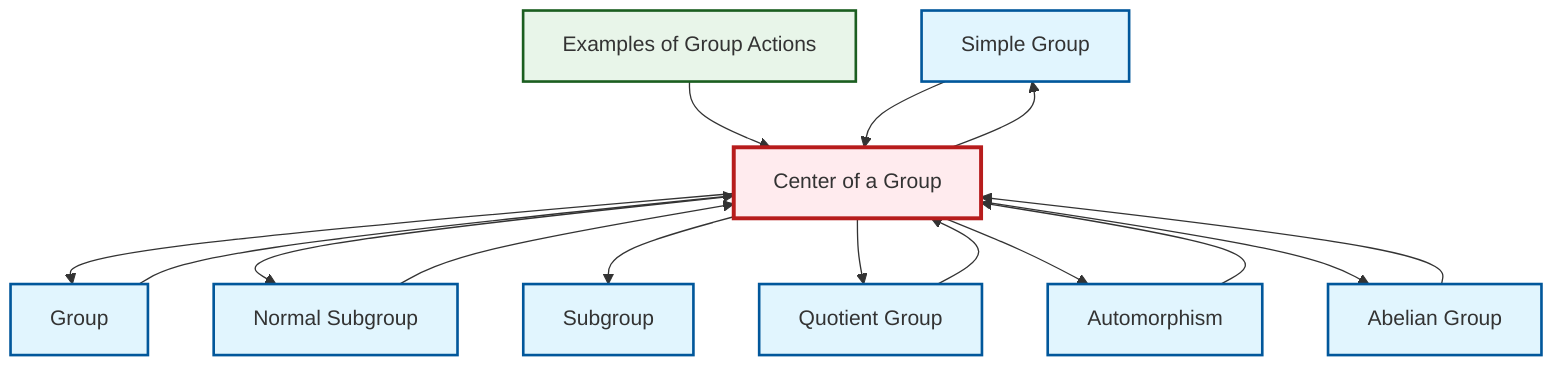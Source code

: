 graph TD
    classDef definition fill:#e1f5fe,stroke:#01579b,stroke-width:2px
    classDef theorem fill:#f3e5f5,stroke:#4a148c,stroke-width:2px
    classDef axiom fill:#fff3e0,stroke:#e65100,stroke-width:2px
    classDef example fill:#e8f5e9,stroke:#1b5e20,stroke-width:2px
    classDef current fill:#ffebee,stroke:#b71c1c,stroke-width:3px
    def-simple-group["Simple Group"]:::definition
    def-automorphism["Automorphism"]:::definition
    def-group["Group"]:::definition
    def-quotient-group["Quotient Group"]:::definition
    ex-group-action-examples["Examples of Group Actions"]:::example
    def-abelian-group["Abelian Group"]:::definition
    def-center-of-group["Center of a Group"]:::definition
    def-subgroup["Subgroup"]:::definition
    def-normal-subgroup["Normal Subgroup"]:::definition
    def-quotient-group --> def-center-of-group
    def-center-of-group --> def-group
    def-center-of-group --> def-normal-subgroup
    def-automorphism --> def-center-of-group
    ex-group-action-examples --> def-center-of-group
    def-center-of-group --> def-subgroup
    def-center-of-group --> def-quotient-group
    def-center-of-group --> def-simple-group
    def-center-of-group --> def-automorphism
    def-simple-group --> def-center-of-group
    def-abelian-group --> def-center-of-group
    def-normal-subgroup --> def-center-of-group
    def-group --> def-center-of-group
    def-center-of-group --> def-abelian-group
    class def-center-of-group current